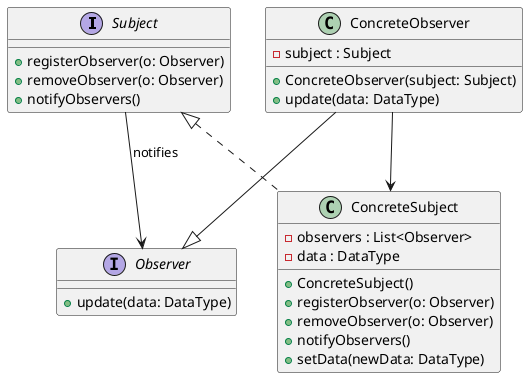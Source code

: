 @startuml
'https://plantuml.com/class-diagram

interface Subject {
    + registerObserver(o: Observer)
    + removeObserver(o: Observer)
    + notifyObservers()
}

interface Observer {
    + update(data: DataType)
}

class ConcreteObserver {
    - subject : Subject
    + ConcreteObserver(subject: Subject)
    + update(data: DataType)
}

class ConcreteSubject implements Subject {
    - observers : List<Observer>
    - data : DataType
    + ConcreteSubject()
    + registerObserver(o: Observer)
    + removeObserver(o: Observer)
    + notifyObservers()
    + setData(newData: DataType)
}

ConcreteObserver --|> Observer
ConcreteObserver --> ConcreteSubject
Subject -right-> Observer : notifies


@enduml